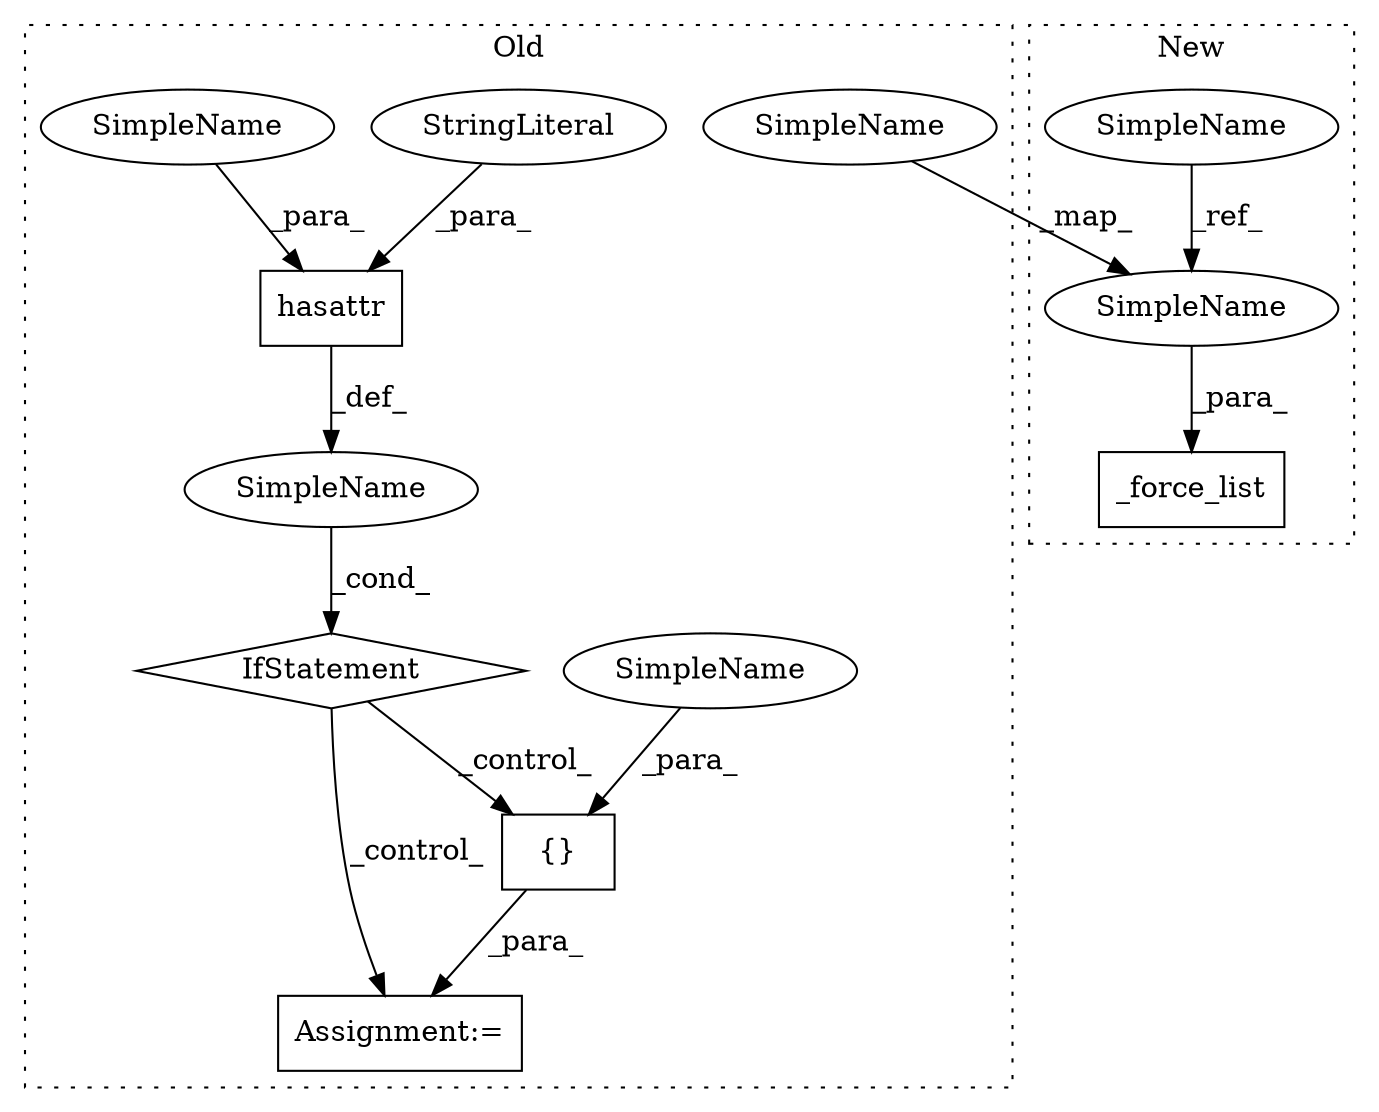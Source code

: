 digraph G {
subgraph cluster0 {
1 [label="IfStatement" a="25" s="333,367" l="4,2" shape="diamond"];
3 [label="SimpleName" a="42" s="" l="" shape="ellipse"];
4 [label="Assignment:=" a="7" s="460" l="1" shape="box"];
5 [label="{}" a="4" s="470,494" l="1,1" shape="box"];
7 [label="hasattr" a="32" s="337,366" l="8,1" shape="box"];
8 [label="StringLiteral" a="45" s="356" l="10" shape="ellipse"];
10 [label="SimpleName" a="42" s="390" l="10" shape="ellipse"];
11 [label="SimpleName" a="42" s="471" l="10" shape="ellipse"];
12 [label="SimpleName" a="42" s="345" l="10" shape="ellipse"];
label = "Old";
style="dotted";
}
subgraph cluster1 {
2 [label="_force_list" a="32" s="430,452" l="12,1" shape="box"];
6 [label="SimpleName" a="42" s="278" l="10" shape="ellipse"];
9 [label="SimpleName" a="42" s="442" l="10" shape="ellipse"];
label = "New";
style="dotted";
}
1 -> 5 [label="_control_"];
1 -> 4 [label="_control_"];
3 -> 1 [label="_cond_"];
5 -> 4 [label="_para_"];
6 -> 9 [label="_ref_"];
7 -> 3 [label="_def_"];
8 -> 7 [label="_para_"];
9 -> 2 [label="_para_"];
10 -> 9 [label="_map_"];
11 -> 5 [label="_para_"];
12 -> 7 [label="_para_"];
}